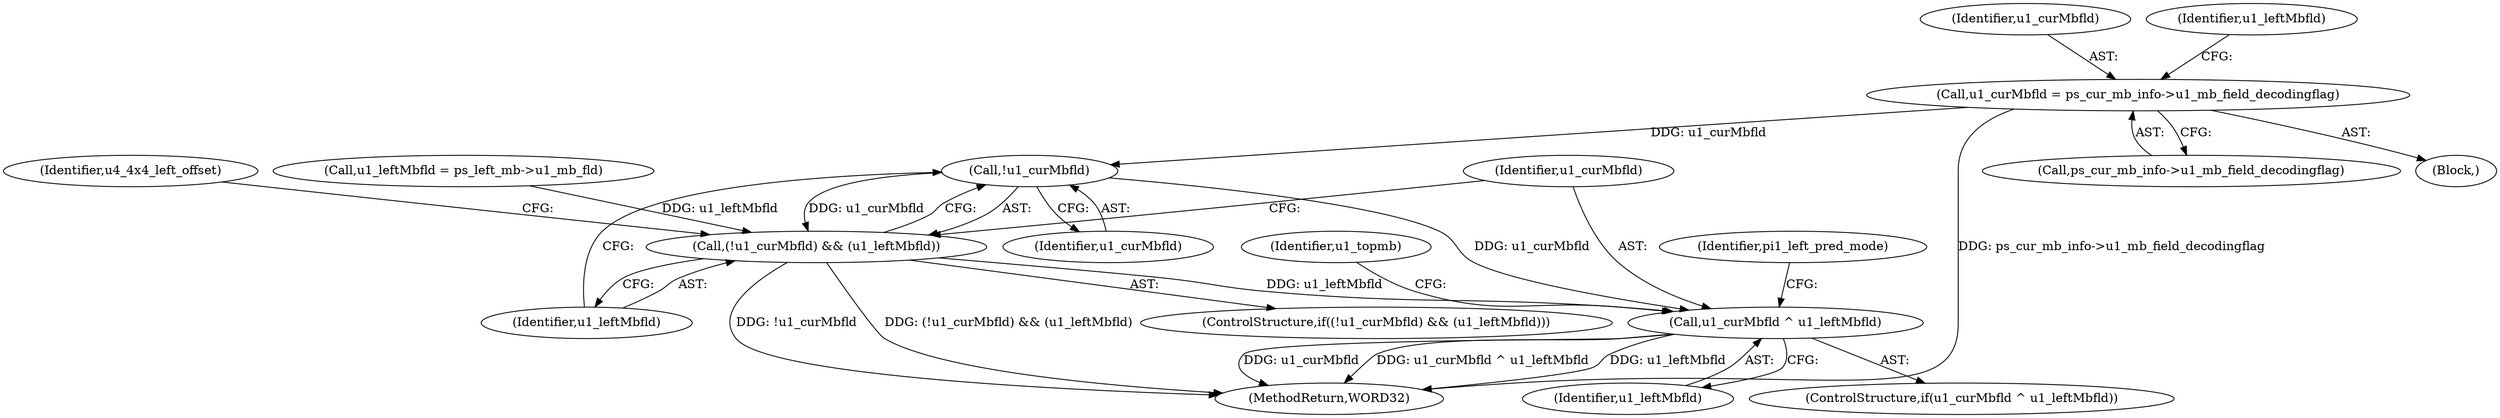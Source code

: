 digraph "0_Android_a583270e1c96d307469c83dc42bd3c5f1b9ef63f@pointer" {
"1001969" [label="(Call,u1_curMbfld = ps_cur_mb_info->u1_mb_field_decodingflag)"];
"1001982" [label="(Call,!u1_curMbfld)"];
"1001981" [label="(Call,(!u1_curMbfld) && (u1_leftMbfld))"];
"1001990" [label="(Call,u1_curMbfld ^ u1_leftMbfld)"];
"1001969" [label="(Call,u1_curMbfld = ps_cur_mb_info->u1_mb_field_decodingflag)"];
"1001981" [label="(Call,(!u1_curMbfld) && (u1_leftMbfld))"];
"1001984" [label="(Identifier,u1_leftMbfld)"];
"1001992" [label="(Identifier,u1_leftMbfld)"];
"1001989" [label="(ControlStructure,if(u1_curMbfld ^ u1_leftMbfld))"];
"1003254" [label="(MethodReturn,WORD32)"];
"1001971" [label="(Call,ps_cur_mb_info->u1_mb_field_decodingflag)"];
"1001980" [label="(ControlStructure,if((!u1_curMbfld) && (u1_leftMbfld)))"];
"1001990" [label="(Call,u1_curMbfld ^ u1_leftMbfld)"];
"1001987" [label="(Identifier,u4_4x4_left_offset)"];
"1001991" [label="(Identifier,u1_curMbfld)"];
"1001970" [label="(Identifier,u1_curMbfld)"];
"1001975" [label="(Call,u1_leftMbfld = ps_left_mb->u1_mb_fld)"];
"1001996" [label="(Identifier,u1_topmb)"];
"1001983" [label="(Identifier,u1_curMbfld)"];
"1002188" [label="(Identifier,pi1_left_pred_mode)"];
"1001967" [label="(Block,)"];
"1001976" [label="(Identifier,u1_leftMbfld)"];
"1001982" [label="(Call,!u1_curMbfld)"];
"1001969" -> "1001967"  [label="AST: "];
"1001969" -> "1001971"  [label="CFG: "];
"1001970" -> "1001969"  [label="AST: "];
"1001971" -> "1001969"  [label="AST: "];
"1001976" -> "1001969"  [label="CFG: "];
"1001969" -> "1003254"  [label="DDG: ps_cur_mb_info->u1_mb_field_decodingflag"];
"1001969" -> "1001982"  [label="DDG: u1_curMbfld"];
"1001982" -> "1001981"  [label="AST: "];
"1001982" -> "1001983"  [label="CFG: "];
"1001983" -> "1001982"  [label="AST: "];
"1001984" -> "1001982"  [label="CFG: "];
"1001981" -> "1001982"  [label="CFG: "];
"1001982" -> "1001981"  [label="DDG: u1_curMbfld"];
"1001982" -> "1001990"  [label="DDG: u1_curMbfld"];
"1001981" -> "1001980"  [label="AST: "];
"1001981" -> "1001984"  [label="CFG: "];
"1001984" -> "1001981"  [label="AST: "];
"1001987" -> "1001981"  [label="CFG: "];
"1001991" -> "1001981"  [label="CFG: "];
"1001981" -> "1003254"  [label="DDG: !u1_curMbfld"];
"1001981" -> "1003254"  [label="DDG: (!u1_curMbfld) && (u1_leftMbfld)"];
"1001975" -> "1001981"  [label="DDG: u1_leftMbfld"];
"1001981" -> "1001990"  [label="DDG: u1_leftMbfld"];
"1001990" -> "1001989"  [label="AST: "];
"1001990" -> "1001992"  [label="CFG: "];
"1001991" -> "1001990"  [label="AST: "];
"1001992" -> "1001990"  [label="AST: "];
"1001996" -> "1001990"  [label="CFG: "];
"1002188" -> "1001990"  [label="CFG: "];
"1001990" -> "1003254"  [label="DDG: u1_leftMbfld"];
"1001990" -> "1003254"  [label="DDG: u1_curMbfld"];
"1001990" -> "1003254"  [label="DDG: u1_curMbfld ^ u1_leftMbfld"];
}

